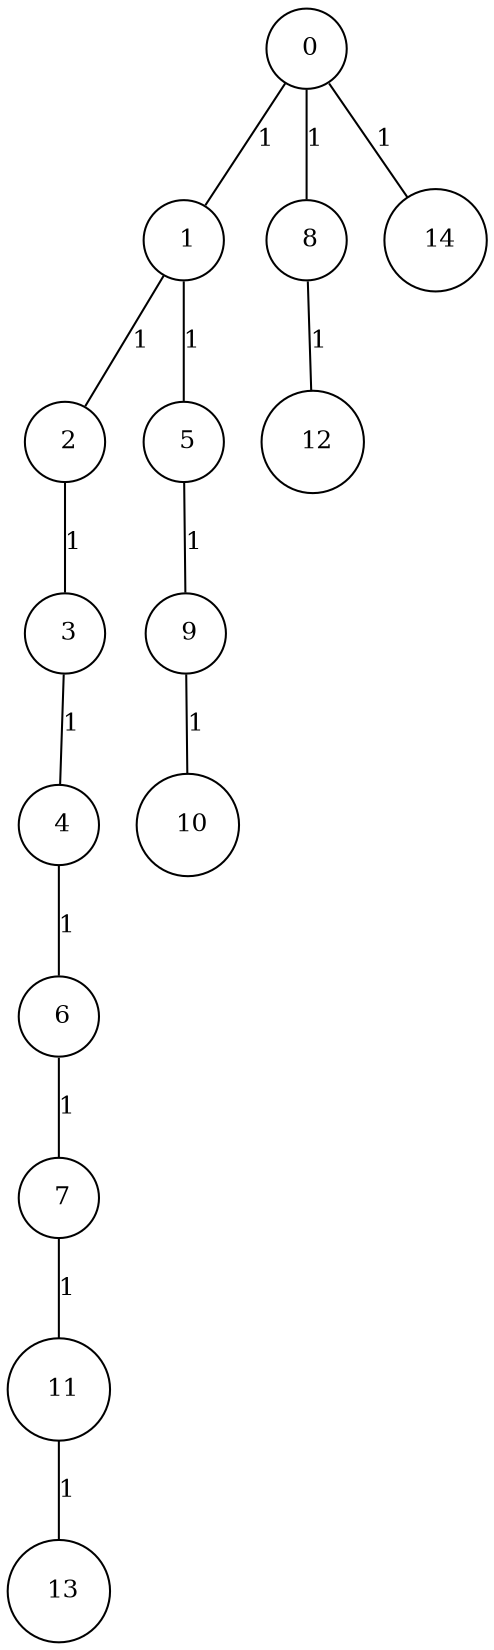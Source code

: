 graph G {
size="8.5,11;"
ratio = "expand;"
fixedsize="true;"
overlap="scale;"
node[shape=circle,width=.12,hight=.12,fontsize=12]
edge[fontsize=12]

0[label=" 0" color=black, pos="0.64439379,1.2344102!"];
1[label=" 1" color=black, pos="1.3759045,0.34162662!"];
2[label=" 2" color=black, pos="1.6231745,2.9317641!"];
3[label=" 3" color=black, pos="1.3019092,2.1928368!"];
4[label=" 4" color=black, pos="0.76344898,2.0119633!"];
5[label=" 5" color=black, pos="0.44252511,2.0093883!"];
6[label=" 6" color=black, pos="2.5829697,0.96378679!"];
7[label=" 7" color=black, pos="1.8581653,2.7405226!"];
8[label=" 8" color=black, pos="2.8335924,2.8804936!"];
9[label=" 9" color=black, pos="1.3218283,2.4375638!"];
10[label=" 10" color=black, pos="0.36044977,1.1019823!"];
11[label=" 11" color=black, pos="2.5177518,1.2667803!"];
12[label=" 12" color=black, pos="1.1486457,1.9792677!"];
13[label=" 13" color=black, pos="0.8042587,0.18080042!"];
14[label=" 14" color=black, pos="0.16579423,0.24249521!"];
0--1[label="1"]
0--8[label="1"]
0--14[label="1"]
1--2[label="1"]
1--5[label="1"]
2--3[label="1"]
3--4[label="1"]
4--6[label="1"]
5--9[label="1"]
6--7[label="1"]
7--11[label="1"]
8--12[label="1"]
9--10[label="1"]
11--13[label="1"]

}
